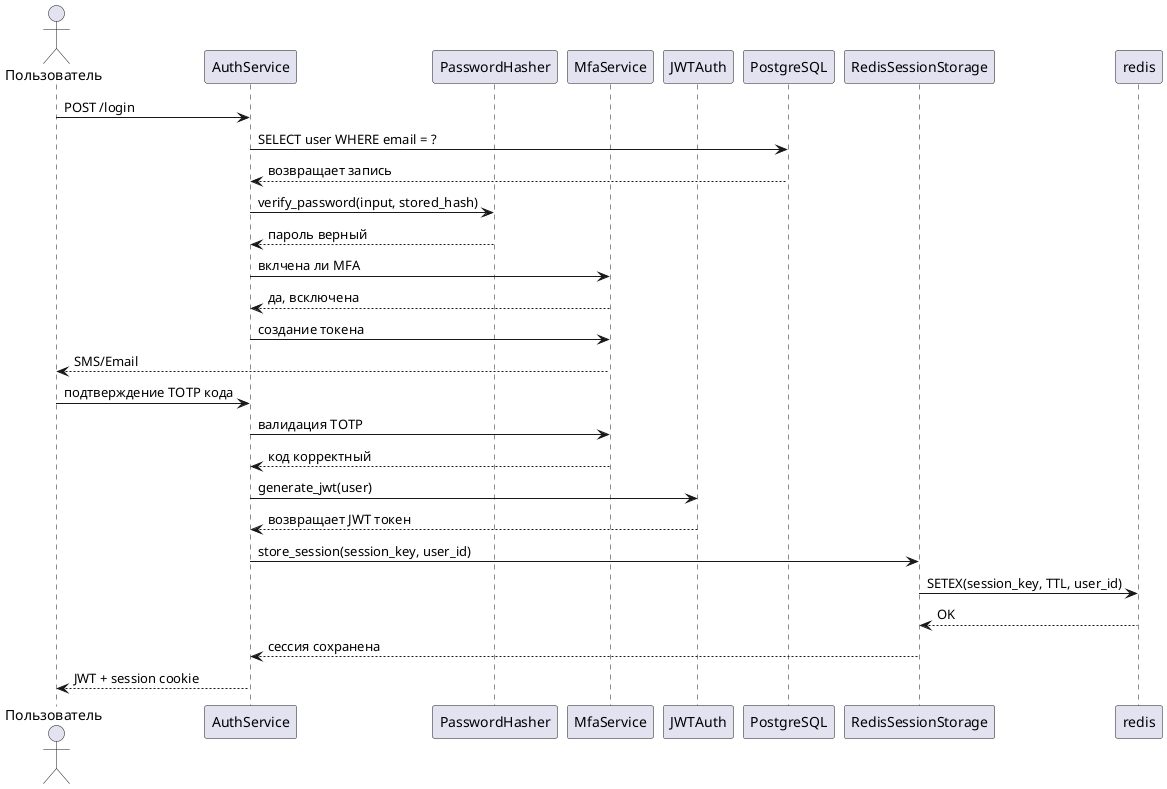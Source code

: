 @startuml
actor "Пользователь" as user
participant "AuthService" as auth_service
participant "PasswordHasher" as hasher
participant "MfaService" as mfa
participant "JWTAuth" as jwt
participant "PostgreSQL" as pg
participant "RedisSessionStorage" as session_redis

user -> auth_service: POST /login
auth_service -> pg: SELECT user WHERE email = ?
pg --> auth_service: возвращает запись

auth_service -> hasher: verify_password(input, stored_hash)
hasher --> auth_service: пароль верный

auth_service -> mfa: вклчена ли MFA
mfa --> auth_service: да, всключена

auth_service -> mfa: создание токена
mfa --> user: SMS/Email

user -> auth_service: подтверждение TOTP кода
auth_service -> mfa: валидация TOTP
mfa --> auth_service: код корректный

auth_service -> jwt: generate_jwt(user)
jwt --> auth_service: возвращает JWT токен

auth_service -> session_redis: store_session(session_key, user_id)
session_redis -> redis: SETEX(session_key, TTL, user_id)
redis --> session_redis: OK
session_redis --> auth_service: сессия сохранена

auth_service --> user: JWT + session cookie
@enduml